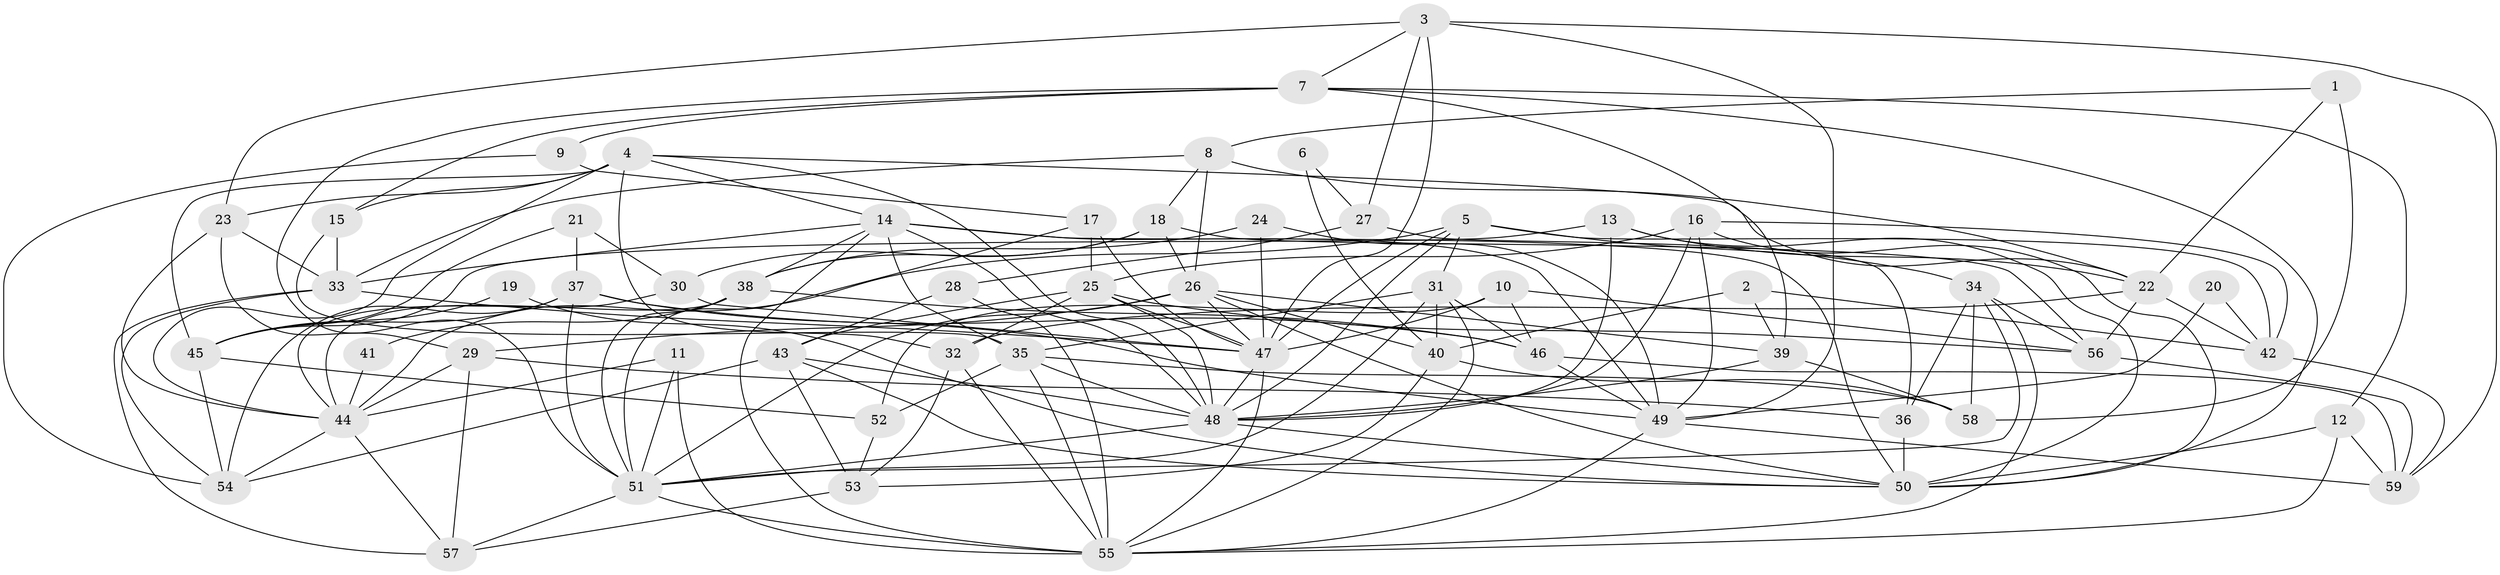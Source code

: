 // original degree distribution, {5: 0.2222222222222222, 3: 0.24786324786324787, 4: 0.27350427350427353, 2: 0.1282051282051282, 6: 0.10256410256410256, 7: 0.02564102564102564}
// Generated by graph-tools (version 1.1) at 2025/46/03/06/25 01:46:56]
// undirected, 59 vertices, 167 edges
graph export_dot {
graph [start="1"]
  node [color=gray90,style=filled];
  1;
  2;
  3;
  4;
  5;
  6;
  7;
  8;
  9;
  10;
  11;
  12;
  13;
  14;
  15;
  16;
  17;
  18;
  19;
  20;
  21;
  22;
  23;
  24;
  25;
  26;
  27;
  28;
  29;
  30;
  31;
  32;
  33;
  34;
  35;
  36;
  37;
  38;
  39;
  40;
  41;
  42;
  43;
  44;
  45;
  46;
  47;
  48;
  49;
  50;
  51;
  52;
  53;
  54;
  55;
  56;
  57;
  58;
  59;
  1 -- 8 [weight=1.0];
  1 -- 22 [weight=1.0];
  1 -- 58 [weight=1.0];
  2 -- 39 [weight=1.0];
  2 -- 40 [weight=1.0];
  2 -- 42 [weight=1.0];
  3 -- 7 [weight=1.0];
  3 -- 23 [weight=1.0];
  3 -- 27 [weight=1.0];
  3 -- 47 [weight=2.0];
  3 -- 49 [weight=1.0];
  3 -- 59 [weight=1.0];
  4 -- 14 [weight=1.0];
  4 -- 15 [weight=1.0];
  4 -- 22 [weight=1.0];
  4 -- 23 [weight=1.0];
  4 -- 32 [weight=1.0];
  4 -- 44 [weight=1.0];
  4 -- 45 [weight=1.0];
  4 -- 48 [weight=1.0];
  5 -- 31 [weight=1.0];
  5 -- 34 [weight=1.0];
  5 -- 42 [weight=1.0];
  5 -- 44 [weight=1.0];
  5 -- 47 [weight=1.0];
  5 -- 48 [weight=1.0];
  6 -- 27 [weight=1.0];
  6 -- 40 [weight=1.0];
  7 -- 9 [weight=1.0];
  7 -- 12 [weight=1.0];
  7 -- 15 [weight=1.0];
  7 -- 39 [weight=1.0];
  7 -- 50 [weight=2.0];
  7 -- 51 [weight=1.0];
  8 -- 18 [weight=1.0];
  8 -- 22 [weight=1.0];
  8 -- 26 [weight=2.0];
  8 -- 33 [weight=1.0];
  9 -- 17 [weight=1.0];
  9 -- 54 [weight=1.0];
  10 -- 46 [weight=1.0];
  10 -- 47 [weight=1.0];
  10 -- 52 [weight=2.0];
  10 -- 56 [weight=1.0];
  11 -- 44 [weight=1.0];
  11 -- 51 [weight=1.0];
  11 -- 55 [weight=1.0];
  12 -- 50 [weight=1.0];
  12 -- 55 [weight=1.0];
  12 -- 59 [weight=1.0];
  13 -- 22 [weight=1.0];
  13 -- 45 [weight=1.0];
  13 -- 48 [weight=1.0];
  13 -- 50 [weight=1.0];
  14 -- 33 [weight=1.0];
  14 -- 35 [weight=1.0];
  14 -- 38 [weight=1.0];
  14 -- 48 [weight=1.0];
  14 -- 49 [weight=1.0];
  14 -- 50 [weight=1.0];
  14 -- 55 [weight=1.0];
  15 -- 33 [weight=1.0];
  15 -- 35 [weight=1.0];
  16 -- 25 [weight=1.0];
  16 -- 42 [weight=1.0];
  16 -- 48 [weight=1.0];
  16 -- 49 [weight=1.0];
  16 -- 50 [weight=1.0];
  17 -- 25 [weight=1.0];
  17 -- 47 [weight=1.0];
  17 -- 51 [weight=1.0];
  18 -- 26 [weight=1.0];
  18 -- 30 [weight=1.0];
  18 -- 38 [weight=1.0];
  18 -- 56 [weight=1.0];
  19 -- 45 [weight=1.0];
  19 -- 50 [weight=1.0];
  20 -- 42 [weight=1.0];
  20 -- 49 [weight=1.0];
  21 -- 30 [weight=1.0];
  21 -- 37 [weight=1.0];
  21 -- 45 [weight=1.0];
  22 -- 32 [weight=1.0];
  22 -- 42 [weight=1.0];
  22 -- 56 [weight=1.0];
  23 -- 29 [weight=1.0];
  23 -- 33 [weight=1.0];
  23 -- 44 [weight=1.0];
  24 -- 38 [weight=1.0];
  24 -- 47 [weight=1.0];
  24 -- 49 [weight=1.0];
  25 -- 32 [weight=1.0];
  25 -- 43 [weight=1.0];
  25 -- 47 [weight=1.0];
  25 -- 48 [weight=1.0];
  25 -- 56 [weight=1.0];
  26 -- 29 [weight=1.0];
  26 -- 39 [weight=1.0];
  26 -- 40 [weight=1.0];
  26 -- 47 [weight=1.0];
  26 -- 50 [weight=1.0];
  26 -- 51 [weight=1.0];
  27 -- 28 [weight=1.0];
  27 -- 36 [weight=2.0];
  28 -- 43 [weight=1.0];
  28 -- 55 [weight=1.0];
  29 -- 36 [weight=1.0];
  29 -- 44 [weight=1.0];
  29 -- 57 [weight=1.0];
  30 -- 44 [weight=1.0];
  30 -- 47 [weight=1.0];
  31 -- 35 [weight=1.0];
  31 -- 40 [weight=1.0];
  31 -- 46 [weight=1.0];
  31 -- 51 [weight=1.0];
  31 -- 55 [weight=1.0];
  32 -- 53 [weight=1.0];
  32 -- 55 [weight=1.0];
  33 -- 47 [weight=1.0];
  33 -- 54 [weight=1.0];
  33 -- 57 [weight=1.0];
  34 -- 36 [weight=1.0];
  34 -- 51 [weight=1.0];
  34 -- 55 [weight=1.0];
  34 -- 56 [weight=1.0];
  34 -- 58 [weight=1.0];
  35 -- 48 [weight=1.0];
  35 -- 52 [weight=1.0];
  35 -- 55 [weight=1.0];
  35 -- 58 [weight=1.0];
  36 -- 50 [weight=2.0];
  37 -- 45 [weight=1.0];
  37 -- 46 [weight=1.0];
  37 -- 49 [weight=1.0];
  37 -- 51 [weight=2.0];
  37 -- 54 [weight=1.0];
  38 -- 41 [weight=1.0];
  38 -- 44 [weight=1.0];
  38 -- 46 [weight=1.0];
  38 -- 51 [weight=1.0];
  39 -- 48 [weight=1.0];
  39 -- 58 [weight=1.0];
  40 -- 53 [weight=1.0];
  40 -- 58 [weight=1.0];
  41 -- 44 [weight=1.0];
  42 -- 59 [weight=1.0];
  43 -- 48 [weight=1.0];
  43 -- 50 [weight=1.0];
  43 -- 53 [weight=2.0];
  43 -- 54 [weight=1.0];
  44 -- 54 [weight=1.0];
  44 -- 57 [weight=1.0];
  45 -- 52 [weight=1.0];
  45 -- 54 [weight=1.0];
  46 -- 49 [weight=1.0];
  46 -- 59 [weight=1.0];
  47 -- 48 [weight=1.0];
  47 -- 55 [weight=1.0];
  48 -- 50 [weight=1.0];
  48 -- 51 [weight=1.0];
  49 -- 55 [weight=1.0];
  49 -- 59 [weight=1.0];
  51 -- 55 [weight=1.0];
  51 -- 57 [weight=1.0];
  52 -- 53 [weight=1.0];
  53 -- 57 [weight=1.0];
  56 -- 59 [weight=1.0];
}

